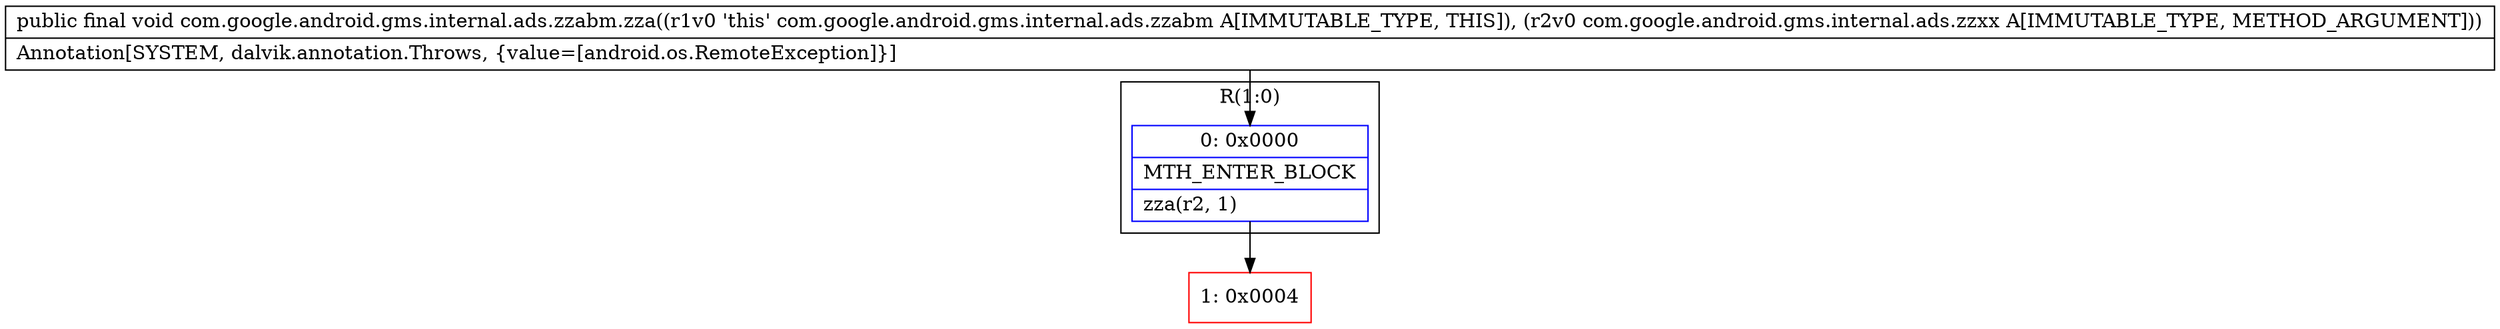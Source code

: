digraph "CFG forcom.google.android.gms.internal.ads.zzabm.zza(Lcom\/google\/android\/gms\/internal\/ads\/zzxx;)V" {
subgraph cluster_Region_236188986 {
label = "R(1:0)";
node [shape=record,color=blue];
Node_0 [shape=record,label="{0\:\ 0x0000|MTH_ENTER_BLOCK\l|zza(r2, 1)\l}"];
}
Node_1 [shape=record,color=red,label="{1\:\ 0x0004}"];
MethodNode[shape=record,label="{public final void com.google.android.gms.internal.ads.zzabm.zza((r1v0 'this' com.google.android.gms.internal.ads.zzabm A[IMMUTABLE_TYPE, THIS]), (r2v0 com.google.android.gms.internal.ads.zzxx A[IMMUTABLE_TYPE, METHOD_ARGUMENT]))  | Annotation[SYSTEM, dalvik.annotation.Throws, \{value=[android.os.RemoteException]\}]\l}"];
MethodNode -> Node_0;
Node_0 -> Node_1;
}

